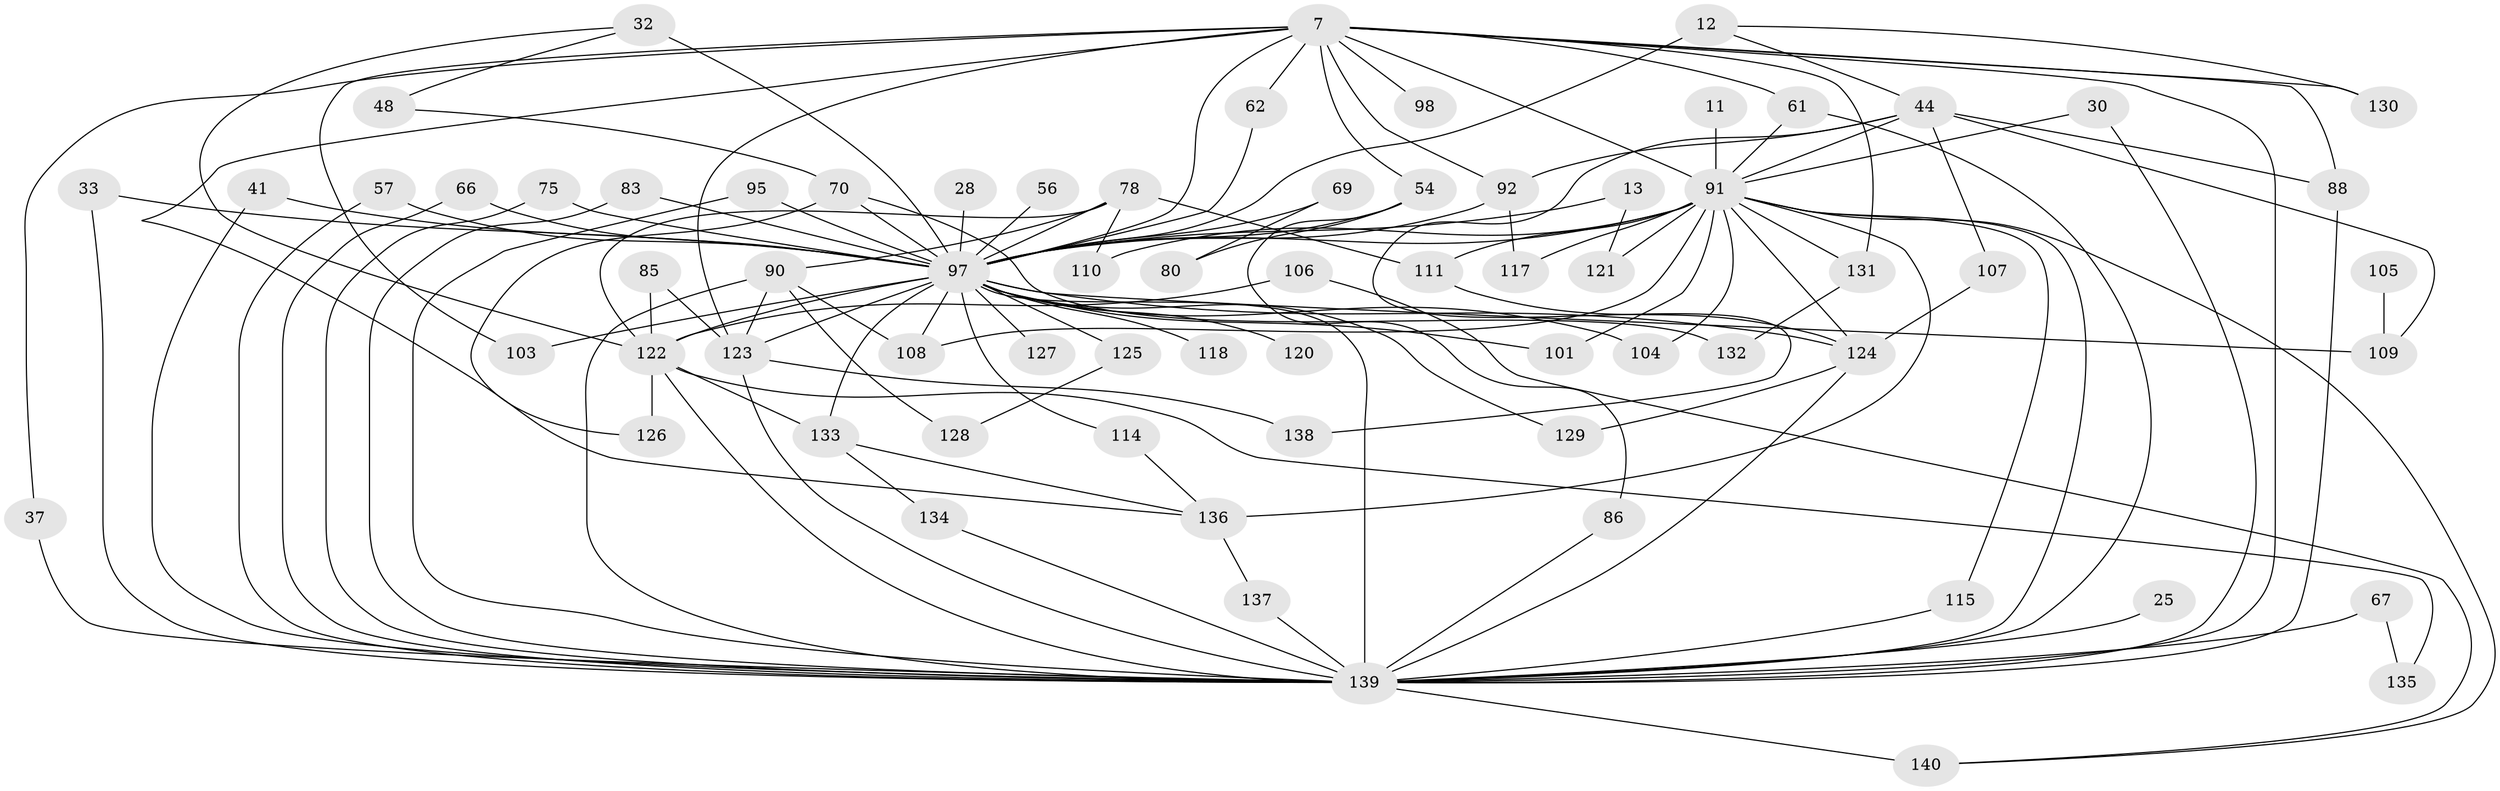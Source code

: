 // original degree distribution, {28: 0.007142857142857143, 17: 0.007142857142857143, 26: 0.007142857142857143, 24: 0.007142857142857143, 21: 0.007142857142857143, 25: 0.007142857142857143, 20: 0.007142857142857143, 31: 0.007142857142857143, 22: 0.007142857142857143, 23: 0.007142857142857143, 2: 0.5857142857142857, 4: 0.10714285714285714, 5: 0.04285714285714286, 8: 0.014285714285714285, 6: 0.05714285714285714, 3: 0.11428571428571428, 7: 0.007142857142857143}
// Generated by graph-tools (version 1.1) at 2025/46/03/09/25 04:46:29]
// undirected, 70 vertices, 132 edges
graph export_dot {
graph [start="1"]
  node [color=gray90,style=filled];
  7 [super="+2"];
  11;
  12;
  13;
  25;
  28;
  30;
  32;
  33;
  37;
  41;
  44 [super="+24"];
  48;
  54 [super="+23"];
  56;
  57;
  61 [super="+26"];
  62;
  66;
  67 [super="+60"];
  69 [super="+31"];
  70 [super="+47"];
  75 [super="+27+46"];
  78 [super="+19"];
  80;
  83;
  85;
  86;
  88 [super="+59"];
  90 [super="+29+36"];
  91 [super="+76"];
  92 [super="+34"];
  95;
  97 [super="+63+65+68+38+14+9"];
  98;
  101;
  103 [super="+100"];
  104;
  105;
  106;
  107;
  108 [super="+94"];
  109 [super="+71"];
  110;
  111 [super="+74"];
  114;
  115;
  117;
  118;
  120;
  121;
  122 [super="+18+119"];
  123 [super="+89+116"];
  124 [super="+84"];
  125;
  126;
  127;
  128;
  129;
  130;
  131 [super="+113"];
  132;
  133 [super="+79"];
  134;
  135;
  136 [super="+51"];
  137;
  138;
  139 [super="+50+96+8"];
  140 [super="+81"];
  7 -- 37;
  7 -- 61;
  7 -- 62;
  7 -- 98 [weight=2];
  7 -- 103 [weight=2];
  7 -- 130;
  7 -- 131 [weight=2];
  7 -- 54 [weight=2];
  7 -- 92;
  7 -- 136;
  7 -- 88;
  7 -- 97 [weight=9];
  7 -- 123 [weight=3];
  7 -- 139 [weight=4];
  7 -- 91 [weight=4];
  11 -- 91 [weight=2];
  12 -- 130;
  12 -- 97 [weight=2];
  12 -- 44;
  13 -- 121;
  13 -- 97 [weight=3];
  25 -- 139;
  28 -- 97 [weight=2];
  30 -- 139;
  30 -- 91;
  32 -- 48;
  32 -- 97 [weight=2];
  32 -- 122;
  33 -- 97;
  33 -- 139;
  37 -- 139;
  41 -- 97;
  41 -- 139;
  44 -- 92;
  44 -- 91 [weight=2];
  44 -- 88;
  44 -- 138;
  44 -- 107;
  44 -- 109;
  48 -- 70;
  54 -- 80;
  54 -- 86;
  54 -- 97;
  56 -- 97 [weight=2];
  57 -- 97;
  57 -- 139;
  61 -- 139;
  61 -- 91;
  62 -- 97;
  66 -- 97;
  66 -- 139;
  67 -- 135;
  67 -- 139 [weight=3];
  69 -- 97 [weight=3];
  69 -- 80;
  70 -- 132;
  70 -- 126;
  70 -- 97 [weight=3];
  75 -- 97;
  75 -- 139 [weight=3];
  78 -- 90;
  78 -- 110;
  78 -- 97 [weight=2];
  78 -- 122;
  78 -- 111;
  83 -- 97;
  83 -- 139;
  85 -- 122;
  85 -- 123;
  86 -- 139;
  88 -- 139;
  90 -- 128;
  90 -- 108;
  90 -- 123;
  90 -- 139 [weight=5];
  91 -- 97 [weight=14];
  91 -- 131;
  91 -- 136 [weight=2];
  91 -- 139 [weight=4];
  91 -- 140;
  91 -- 101;
  91 -- 104;
  91 -- 108;
  91 -- 110;
  91 -- 111;
  91 -- 115;
  91 -- 117;
  91 -- 121;
  91 -- 124 [weight=2];
  92 -- 117;
  92 -- 97 [weight=2];
  95 -- 97;
  95 -- 139;
  97 -- 139 [weight=13];
  97 -- 129;
  97 -- 101;
  97 -- 103 [weight=2];
  97 -- 104;
  97 -- 109 [weight=3];
  97 -- 114;
  97 -- 118 [weight=2];
  97 -- 120 [weight=2];
  97 -- 122 [weight=2];
  97 -- 123 [weight=7];
  97 -- 124;
  97 -- 125 [weight=2];
  97 -- 127 [weight=2];
  97 -- 108;
  97 -- 133 [weight=3];
  105 -- 109;
  106 -- 140;
  106 -- 122;
  107 -- 124;
  111 -- 124 [weight=2];
  114 -- 136;
  115 -- 139;
  122 -- 135;
  122 -- 133 [weight=2];
  122 -- 126;
  122 -- 139 [weight=5];
  123 -- 138;
  123 -- 139;
  124 -- 129;
  124 -- 139 [weight=4];
  125 -- 128;
  131 -- 132;
  133 -- 134;
  133 -- 136;
  134 -- 139;
  136 -- 137;
  137 -- 139;
  139 -- 140 [weight=2];
}
